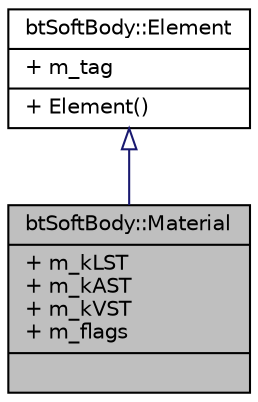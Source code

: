 digraph G
{
  edge [fontname="Helvetica",fontsize="10",labelfontname="Helvetica",labelfontsize="10"];
  node [fontname="Helvetica",fontsize="10",shape=record];
  Node1 [label="{btSoftBody::Material\n|+ m_kLST\l+ m_kAST\l+ m_kVST\l+ m_flags\l|}",height=0.2,width=0.4,color="black", fillcolor="grey75", style="filled" fontcolor="black"];
  Node2 -> Node1 [dir=back,color="midnightblue",fontsize="10",style="solid",arrowtail="empty",fontname="Helvetica"];
  Node2 [label="{btSoftBody::Element\n|+ m_tag\l|+ Element()\l}",height=0.2,width=0.4,color="black", fillcolor="white", style="filled",URL="$d5/dc1/structbtSoftBody_1_1Element.html"];
}
